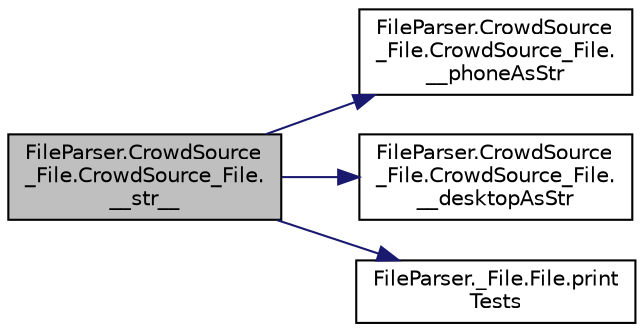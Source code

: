 digraph "FileParser.CrowdSource_File.CrowdSource_File.__str__"
{
  edge [fontname="Helvetica",fontsize="10",labelfontname="Helvetica",labelfontsize="10"];
  node [fontname="Helvetica",fontsize="10",shape=record];
  rankdir="LR";
  Node1 [label="FileParser.CrowdSource\l_File.CrowdSource_File.\l__str__",height=0.2,width=0.4,color="black", fillcolor="grey75", style="filled", fontcolor="black"];
  Node1 -> Node2 [color="midnightblue",fontsize="10",style="solid",fontname="Helvetica"];
  Node2 [label="FileParser.CrowdSource\l_File.CrowdSource_File.\l__phoneAsStr",height=0.2,width=0.4,color="black", fillcolor="white", style="filled",URL="$class_file_parser_1_1_crowd_source___file_1_1_crowd_source___file.html#a79d785994f4314e0db99a2e505057f3e"];
  Node1 -> Node3 [color="midnightblue",fontsize="10",style="solid",fontname="Helvetica"];
  Node3 [label="FileParser.CrowdSource\l_File.CrowdSource_File.\l__desktopAsStr",height=0.2,width=0.4,color="black", fillcolor="white", style="filled",URL="$class_file_parser_1_1_crowd_source___file_1_1_crowd_source___file.html#aa4be7571f68f4e5c8ccdfd257d30048d"];
  Node1 -> Node4 [color="midnightblue",fontsize="10",style="solid",fontname="Helvetica"];
  Node4 [label="FileParser._File.File.print\lTests",height=0.2,width=0.4,color="black", fillcolor="white", style="filled",URL="$class_file_parser_1_1___file_1_1_file.html#a46e6aa03edfd167149cb58eb33888e97"];
}
